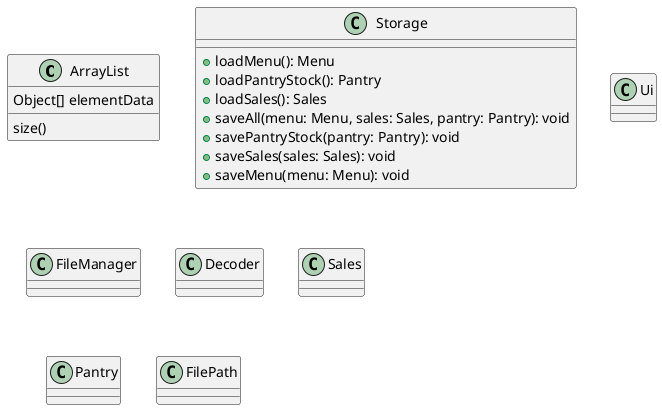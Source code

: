 @startuml
'https://plantuml.com/class-diagram


class ArrayList {
Object[] elementData
size()
}

class Storage {
    + loadMenu(): Menu
    + loadPantryStock(): Pantry
    + loadSales(): Sales
    + saveAll(menu: Menu, sales: Sales, pantry: Pantry): void
    + savePantryStock(pantry: Pantry): void
    + saveSales(sales: Sales): void
    + saveMenu(menu: Menu): void
}

class Ui {

}

class FileManager {

}

class Decoder {

}

class Sales {

}

class Pantry {

}

class FilePath {

}

@enduml